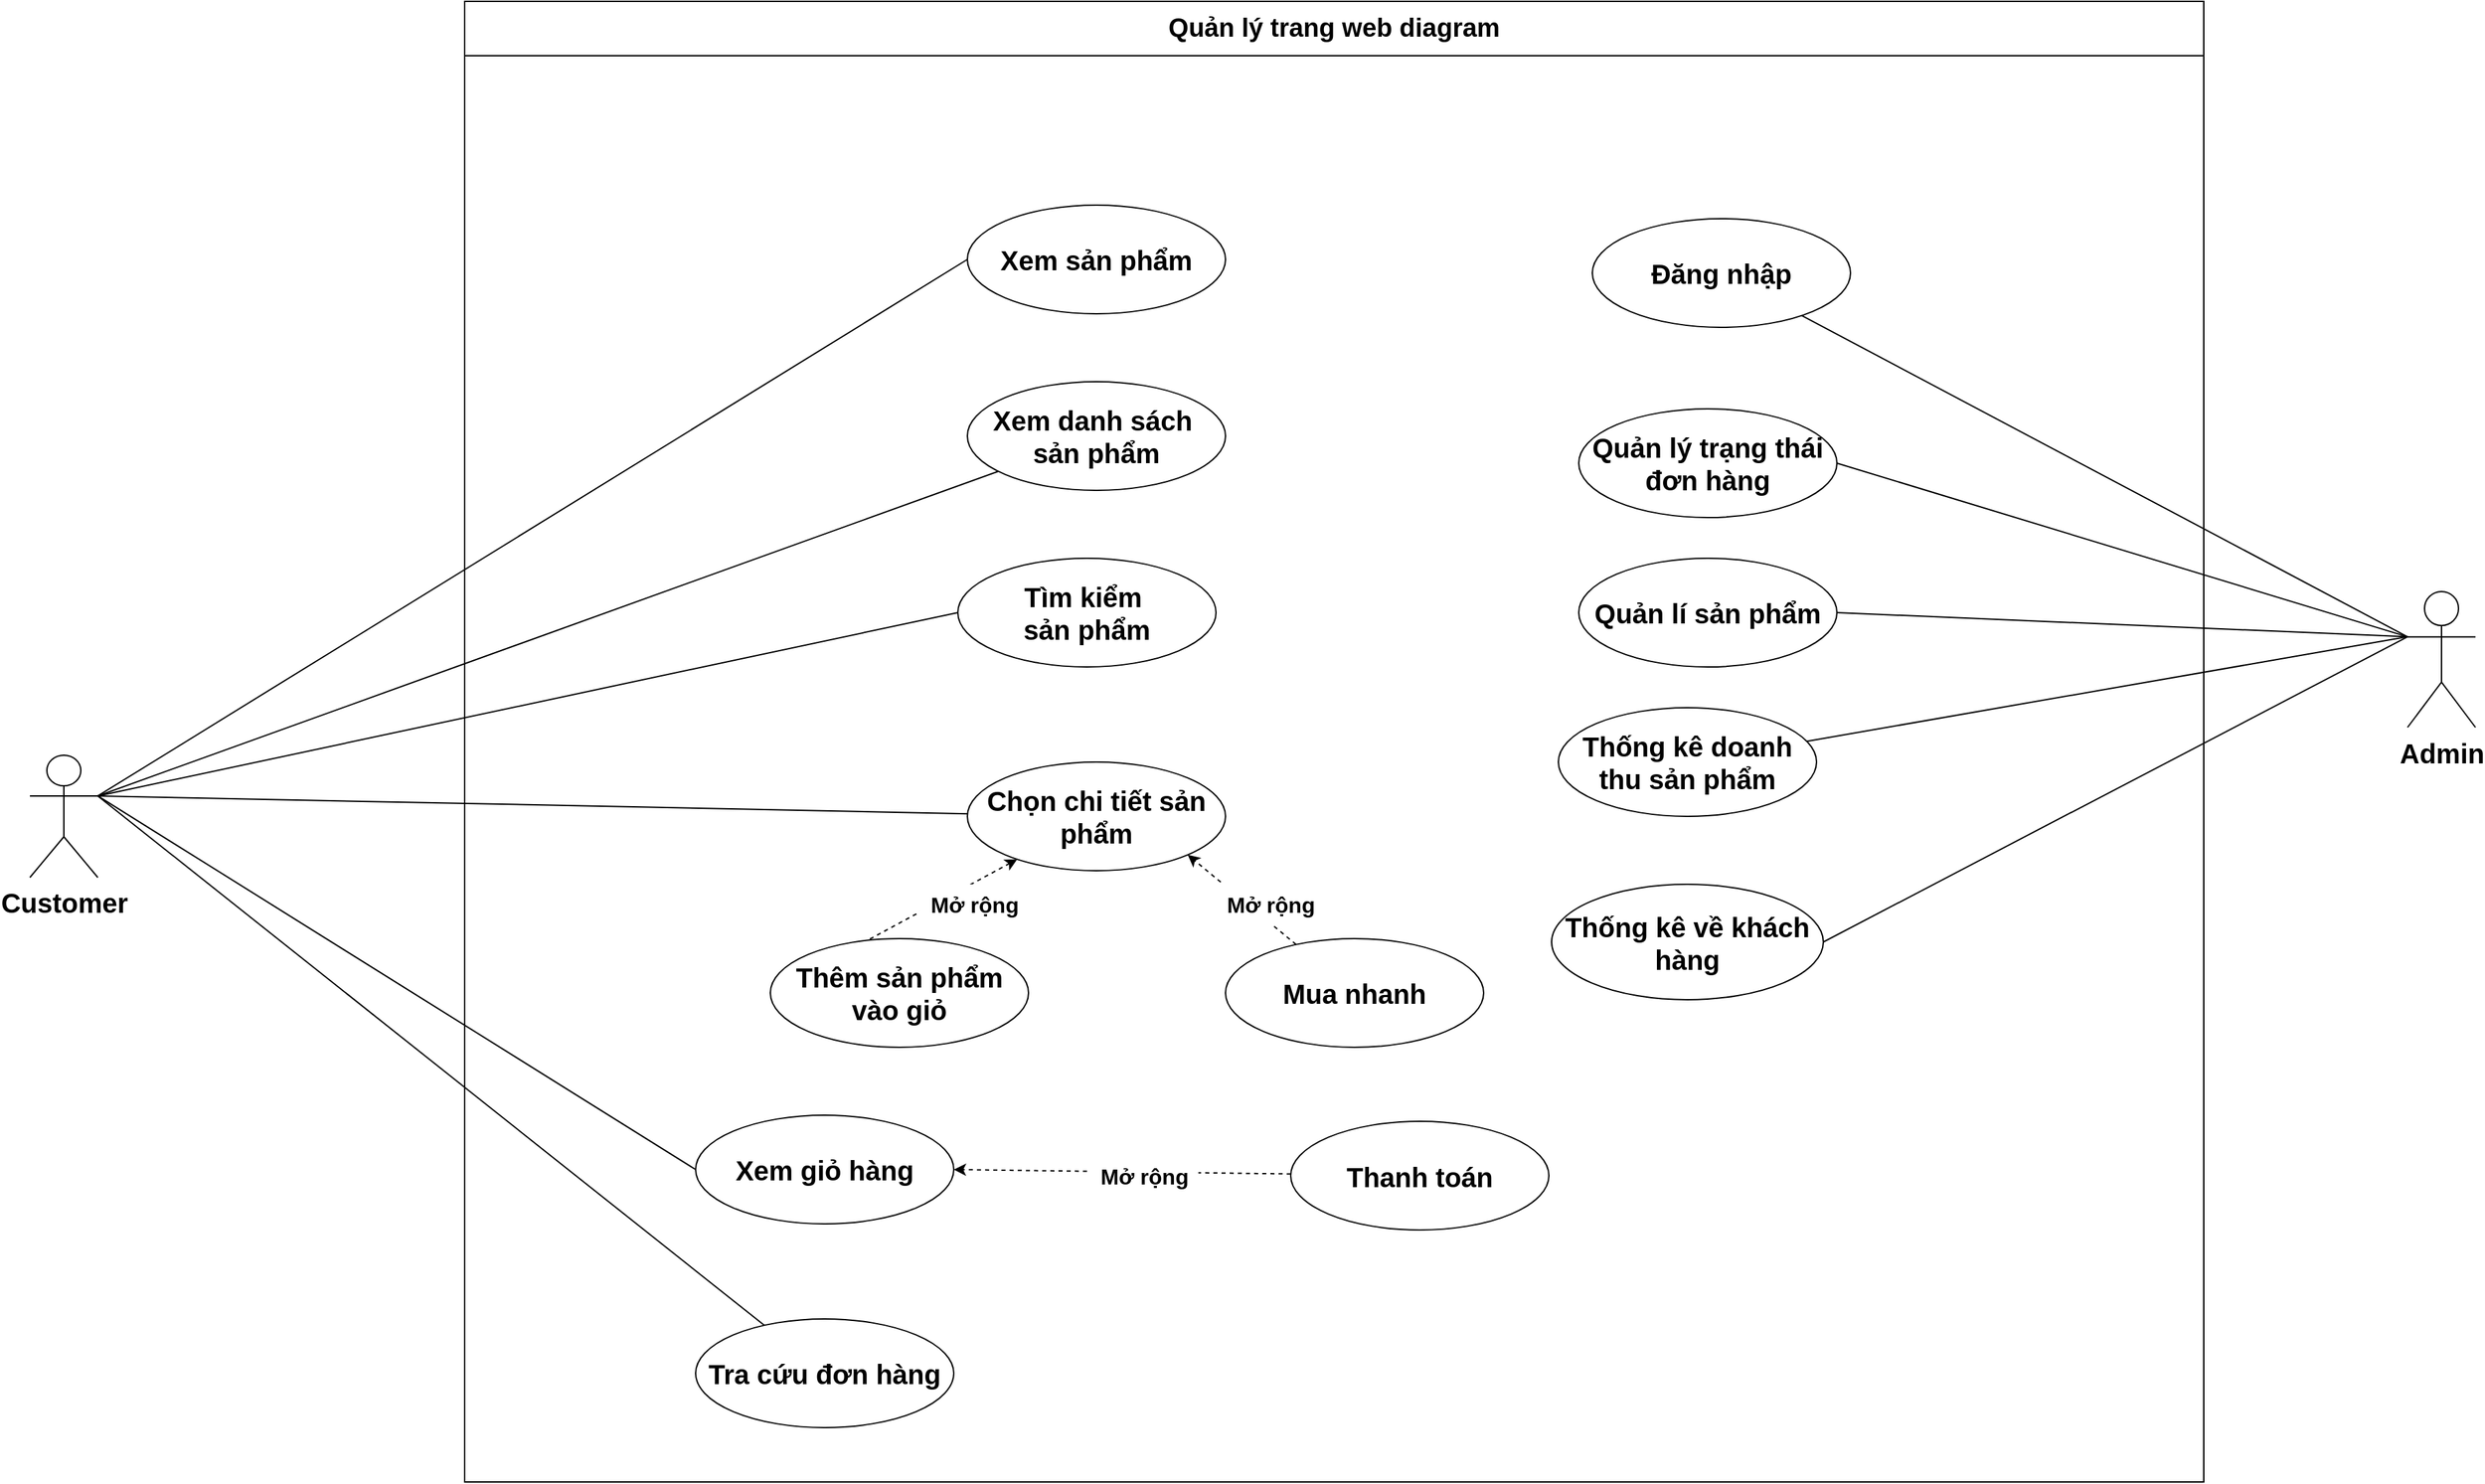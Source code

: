 <mxfile version="25.0.3">
  <diagram name="Trang-1" id="PiJlgUuzhlfEhxluszmG">
    <mxGraphModel grid="0" page="1" gridSize="10" guides="1" tooltips="1" connect="1" arrows="1" fold="1" pageScale="1" pageWidth="827" pageHeight="1169" math="0" shadow="0">
      <root>
        <mxCell id="0" />
        <mxCell id="1" parent="0" />
        <mxCell id="VXkHi4e3F3yyb0uFJbIr-1" value="&lt;font style=&quot;font-size: 19px;&quot;&gt;Quản lý trang web diagram&lt;/font&gt;" style="swimlane;whiteSpace=wrap;html=1;startSize=40;" vertex="1" parent="1">
          <mxGeometry x="-270" y="30" width="1280" height="1090" as="geometry" />
        </mxCell>
        <mxCell id="m_fwD8kqVEpU2vj8Kz9u-23" value="Xem sản phẩm" style="ellipse;whiteSpace=wrap;html=1;fontSize=20;fontStyle=1" vertex="1" parent="VXkHi4e3F3yyb0uFJbIr-1">
          <mxGeometry x="370" y="150" width="190" height="80" as="geometry" />
        </mxCell>
        <mxCell id="m_fwD8kqVEpU2vj8Kz9u-24" value="Tìm kiểm&amp;nbsp;&lt;div&gt;sản phẩm&lt;/div&gt;" style="ellipse;whiteSpace=wrap;html=1;fontSize=20;fontStyle=1" vertex="1" parent="VXkHi4e3F3yyb0uFJbIr-1">
          <mxGeometry x="363" y="410" width="190" height="80" as="geometry" />
        </mxCell>
        <mxCell id="m_fwD8kqVEpU2vj8Kz9u-35" value="Xem giỏ hàng" style="ellipse;whiteSpace=wrap;html=1;fontSize=20;fontStyle=1" vertex="1" parent="VXkHi4e3F3yyb0uFJbIr-1">
          <mxGeometry x="170" y="820" width="190" height="80" as="geometry" />
        </mxCell>
        <mxCell id="GaJn5lcIKUhCbn8n4YAa-7" style="rounded=0;orthogonalLoop=1;jettySize=auto;html=1;entryX=0;entryY=0.5;entryDx=0;entryDy=0;dashed=1;startArrow=classic;startFill=1;endArrow=none;endFill=0;" edge="1" parent="VXkHi4e3F3yyb0uFJbIr-1" source="m_fwD8kqVEpU2vj8Kz9u-41" target="m_fwD8kqVEpU2vj8Kz9u-139">
          <mxGeometry relative="1" as="geometry" />
        </mxCell>
        <mxCell id="m_fwD8kqVEpU2vj8Kz9u-41" value="Chọn chi tiết sản phẩm" style="ellipse;whiteSpace=wrap;html=1;fontSize=20;fontStyle=1" vertex="1" parent="VXkHi4e3F3yyb0uFJbIr-1">
          <mxGeometry x="370" y="560" width="190" height="80" as="geometry" />
        </mxCell>
        <mxCell id="VXkHi4e3F3yyb0uFJbIr-36" style="rounded=0;orthogonalLoop=1;jettySize=auto;html=1;entryX=1;entryY=0.5;entryDx=0;entryDy=0;dashed=1;startArrow=none;startFill=0;endArrow=classic;endFill=1;" edge="1" parent="VXkHi4e3F3yyb0uFJbIr-1" source="VXkHi4e3F3yyb0uFJbIr-33" target="m_fwD8kqVEpU2vj8Kz9u-35">
          <mxGeometry relative="1" as="geometry" />
        </mxCell>
        <mxCell id="VXkHi4e3F3yyb0uFJbIr-33" value="Thanh toán" style="ellipse;whiteSpace=wrap;html=1;fontSize=20;fontStyle=1" vertex="1" parent="VXkHi4e3F3yyb0uFJbIr-1">
          <mxGeometry x="608" y="824.5" width="190" height="80" as="geometry" />
        </mxCell>
        <mxCell id="m_fwD8kqVEpU2vj8Kz9u-139" value="Thêm sản phẩm vào giỏ" style="ellipse;whiteSpace=wrap;html=1;fontSize=20;fontStyle=1" vertex="1" parent="VXkHi4e3F3yyb0uFJbIr-1">
          <mxGeometry x="225" y="690" width="190" height="80" as="geometry" />
        </mxCell>
        <mxCell id="VXkHi4e3F3yyb0uFJbIr-64" value="Mở rộng" style="text;html=1;align=center;verticalAlign=middle;resizable=0;points=[];autosize=1;strokeColor=none;fillColor=default;rotation=0;fontSize=16;fontStyle=1" vertex="1" parent="VXkHi4e3F3yyb0uFJbIr-1">
          <mxGeometry x="460" y="849.5" width="80" height="30" as="geometry" />
        </mxCell>
        <mxCell id="VXkHi4e3F3yyb0uFJbIr-68" value="Mua nhanh" style="ellipse;whiteSpace=wrap;html=1;fontSize=20;fontStyle=1" vertex="1" parent="VXkHi4e3F3yyb0uFJbIr-1">
          <mxGeometry x="560" y="690" width="190" height="80" as="geometry" />
        </mxCell>
        <mxCell id="VXkHi4e3F3yyb0uFJbIr-70" value="Mở rộng" style="text;html=1;align=center;verticalAlign=middle;resizable=0;points=[];autosize=1;rotation=0;fontSize=16;fontStyle=1;fillColor=default;" vertex="1" parent="VXkHi4e3F3yyb0uFJbIr-1">
          <mxGeometry x="335" y="650" width="80" height="30" as="geometry" />
        </mxCell>
        <mxCell id="GaJn5lcIKUhCbn8n4YAa-8" style="rounded=0;orthogonalLoop=1;jettySize=auto;html=1;entryX=1;entryY=1;entryDx=0;entryDy=0;dashed=1;" edge="1" parent="VXkHi4e3F3yyb0uFJbIr-1" source="VXkHi4e3F3yyb0uFJbIr-68" target="m_fwD8kqVEpU2vj8Kz9u-41">
          <mxGeometry relative="1" as="geometry" />
        </mxCell>
        <mxCell id="VXkHi4e3F3yyb0uFJbIr-42" value="Mở rộng" style="text;html=1;align=center;verticalAlign=middle;resizable=0;points=[];autosize=1;rotation=0;fontSize=16;fontStyle=1;fillColor=default;" vertex="1" parent="VXkHi4e3F3yyb0uFJbIr-1">
          <mxGeometry x="553" y="650" width="80" height="30" as="geometry" />
        </mxCell>
        <mxCell id="uYAhP7zSbkE0rR2Eg9GE-35" value="Xem danh sách&amp;nbsp;&lt;div&gt;sản phẩm&lt;/div&gt;" style="ellipse;whiteSpace=wrap;html=1;fontSize=20;fontStyle=1" vertex="1" parent="VXkHi4e3F3yyb0uFJbIr-1">
          <mxGeometry x="370" y="280" width="190" height="80" as="geometry" />
        </mxCell>
        <mxCell id="GaJn5lcIKUhCbn8n4YAa-1" value="Quản lý trạng thái đơn hàng" style="ellipse;whiteSpace=wrap;html=1;fontSize=20;fontStyle=1" vertex="1" parent="VXkHi4e3F3yyb0uFJbIr-1">
          <mxGeometry x="820" y="300" width="190" height="80" as="geometry" />
        </mxCell>
        <mxCell id="GaJn5lcIKUhCbn8n4YAa-2" value="Quản lí sản phẩm" style="ellipse;whiteSpace=wrap;html=1;fontSize=20;fontStyle=1" vertex="1" parent="VXkHi4e3F3yyb0uFJbIr-1">
          <mxGeometry x="820" y="410" width="190" height="80" as="geometry" />
        </mxCell>
        <mxCell id="GaJn5lcIKUhCbn8n4YAa-43" value="Thống kê doanh thu sản phẩm" style="ellipse;whiteSpace=wrap;html=1;fontSize=20;fontStyle=1" vertex="1" parent="VXkHi4e3F3yyb0uFJbIr-1">
          <mxGeometry x="805" y="520" width="190" height="80" as="geometry" />
        </mxCell>
        <mxCell id="fhCBRZWkgUbuRFq7Ncer-1" value="Thống kê về khách hàng" style="ellipse;whiteSpace=wrap;html=1;fontSize=20;fontStyle=1" vertex="1" parent="VXkHi4e3F3yyb0uFJbIr-1">
          <mxGeometry x="800" y="650" width="200" height="85" as="geometry" />
        </mxCell>
        <mxCell id="YxZkF-ZhL1zQ38iFURQe-1" value="Admin" style="shape=umlActor;verticalLabelPosition=bottom;verticalAlign=top;html=1;outlineConnect=0;fontSize=20;fontStyle=1;" vertex="1" parent="VXkHi4e3F3yyb0uFJbIr-1">
          <mxGeometry x="1430" y="434.5" width="50" height="100" as="geometry" />
        </mxCell>
        <mxCell id="YxZkF-ZhL1zQ38iFURQe-3" value="" style="endArrow=none;html=1;rounded=0;entryX=0;entryY=0.333;entryDx=0;entryDy=0;entryPerimeter=0;exitX=1;exitY=0.5;exitDx=0;exitDy=0;" edge="1" parent="VXkHi4e3F3yyb0uFJbIr-1" source="GaJn5lcIKUhCbn8n4YAa-1" target="YxZkF-ZhL1zQ38iFURQe-1">
          <mxGeometry width="50" height="50" relative="1" as="geometry">
            <mxPoint x="1230" y="734.5" as="sourcePoint" />
            <mxPoint x="1280" y="684.5" as="targetPoint" />
          </mxGeometry>
        </mxCell>
        <mxCell id="YxZkF-ZhL1zQ38iFURQe-4" value="" style="endArrow=none;html=1;rounded=0;exitX=1;exitY=0.5;exitDx=0;exitDy=0;entryX=0;entryY=0.333;entryDx=0;entryDy=0;entryPerimeter=0;" edge="1" parent="VXkHi4e3F3yyb0uFJbIr-1" source="GaJn5lcIKUhCbn8n4YAa-2" target="YxZkF-ZhL1zQ38iFURQe-1">
          <mxGeometry width="50" height="50" relative="1" as="geometry">
            <mxPoint x="1230" y="734.5" as="sourcePoint" />
            <mxPoint x="1730" y="814.5" as="targetPoint" />
          </mxGeometry>
        </mxCell>
        <mxCell id="GaJn5lcIKUhCbn8n4YAa-44" style="rounded=0;orthogonalLoop=1;jettySize=auto;html=1;endArrow=none;endFill=0;entryX=0;entryY=0.333;entryDx=0;entryDy=0;entryPerimeter=0;" edge="1" parent="VXkHi4e3F3yyb0uFJbIr-1" source="GaJn5lcIKUhCbn8n4YAa-43" target="YxZkF-ZhL1zQ38iFURQe-1">
          <mxGeometry relative="1" as="geometry">
            <mxPoint x="1870" y="464.5" as="targetPoint" />
          </mxGeometry>
        </mxCell>
        <mxCell id="fhCBRZWkgUbuRFq7Ncer-3" value="" style="endArrow=none;html=1;rounded=0;exitX=1;exitY=0.5;exitDx=0;exitDy=0;entryX=0;entryY=0.333;entryDx=0;entryDy=0;entryPerimeter=0;" edge="1" parent="VXkHi4e3F3yyb0uFJbIr-1" source="fhCBRZWkgUbuRFq7Ncer-1" target="YxZkF-ZhL1zQ38iFURQe-1">
          <mxGeometry width="50" height="50" relative="1" as="geometry">
            <mxPoint x="1130" y="964.5" as="sourcePoint" />
            <mxPoint x="1490" y="494.5" as="targetPoint" />
          </mxGeometry>
        </mxCell>
        <mxCell id="CyKqMRvc7fFYVCE5T-HV-1" value="Đăng nhập" style="ellipse;whiteSpace=wrap;html=1;fontSize=20;fontStyle=1" vertex="1" parent="VXkHi4e3F3yyb0uFJbIr-1">
          <mxGeometry x="830" y="160" width="190" height="80" as="geometry" />
        </mxCell>
        <mxCell id="CyKqMRvc7fFYVCE5T-HV-2" style="rounded=0;orthogonalLoop=1;jettySize=auto;html=1;entryX=0;entryY=0.333;entryDx=0;entryDy=0;entryPerimeter=0;endArrow=none;endFill=0;" edge="1" parent="VXkHi4e3F3yyb0uFJbIr-1" source="CyKqMRvc7fFYVCE5T-HV-1" target="YxZkF-ZhL1zQ38iFURQe-1">
          <mxGeometry relative="1" as="geometry" />
        </mxCell>
        <mxCell id="eD0egnGwbUvwMFuqVgXY-1" value="Tra cứu đơn hàng" style="ellipse;whiteSpace=wrap;html=1;fontSize=20;fontStyle=1" vertex="1" parent="VXkHi4e3F3yyb0uFJbIr-1">
          <mxGeometry x="170" y="970" width="190" height="80" as="geometry" />
        </mxCell>
        <mxCell id="m_fwD8kqVEpU2vj8Kz9u-4" value="Customer" style="shape=umlActor;verticalLabelPosition=bottom;verticalAlign=top;html=1;outlineConnect=0;fontSize=20;fontStyle=1" vertex="1" parent="1">
          <mxGeometry x="-590" y="585" width="50" height="90" as="geometry" />
        </mxCell>
        <mxCell id="m_fwD8kqVEpU2vj8Kz9u-26" value="" style="endArrow=none;html=1;rounded=0;entryX=0;entryY=0.5;entryDx=0;entryDy=0;exitX=1;exitY=0.333;exitDx=0;exitDy=0;exitPerimeter=0;" edge="1" parent="1" source="m_fwD8kqVEpU2vj8Kz9u-4" target="m_fwD8kqVEpU2vj8Kz9u-23">
          <mxGeometry width="50" height="50" relative="1" as="geometry">
            <mxPoint x="-290" y="630" as="sourcePoint" />
            <mxPoint x="-240" y="580" as="targetPoint" />
          </mxGeometry>
        </mxCell>
        <mxCell id="m_fwD8kqVEpU2vj8Kz9u-27" value="" style="endArrow=none;html=1;rounded=0;entryX=0;entryY=0.5;entryDx=0;entryDy=0;exitX=1;exitY=0.333;exitDx=0;exitDy=0;exitPerimeter=0;" edge="1" parent="1" source="m_fwD8kqVEpU2vj8Kz9u-4" target="m_fwD8kqVEpU2vj8Kz9u-24">
          <mxGeometry width="50" height="50" relative="1" as="geometry">
            <mxPoint x="-470" y="555" as="sourcePoint" />
            <mxPoint x="214" y="460" as="targetPoint" />
          </mxGeometry>
        </mxCell>
        <mxCell id="m_fwD8kqVEpU2vj8Kz9u-47" value="" style="endArrow=none;html=1;rounded=0;entryX=0;entryY=0.5;entryDx=0;entryDy=0;exitX=1;exitY=0.333;exitDx=0;exitDy=0;exitPerimeter=0;" edge="1" parent="1" source="m_fwD8kqVEpU2vj8Kz9u-4" target="m_fwD8kqVEpU2vj8Kz9u-35">
          <mxGeometry width="50" height="50" relative="1" as="geometry">
            <mxPoint x="-530" y="620" as="sourcePoint" />
            <mxPoint x="240" y="910" as="targetPoint" />
          </mxGeometry>
        </mxCell>
        <mxCell id="GaJn5lcIKUhCbn8n4YAa-6" style="rounded=0;orthogonalLoop=1;jettySize=auto;html=1;entryX=1;entryY=0.333;entryDx=0;entryDy=0;entryPerimeter=0;endArrow=none;endFill=0;" edge="1" parent="1" source="m_fwD8kqVEpU2vj8Kz9u-41" target="m_fwD8kqVEpU2vj8Kz9u-4">
          <mxGeometry relative="1" as="geometry" />
        </mxCell>
        <mxCell id="uYAhP7zSbkE0rR2Eg9GE-36" style="rounded=0;orthogonalLoop=1;jettySize=auto;html=1;entryX=1;entryY=0.333;entryDx=0;entryDy=0;entryPerimeter=0;endArrow=none;endFill=0;" edge="1" parent="1" source="uYAhP7zSbkE0rR2Eg9GE-35" target="m_fwD8kqVEpU2vj8Kz9u-4">
          <mxGeometry relative="1" as="geometry" />
        </mxCell>
        <mxCell id="eD0egnGwbUvwMFuqVgXY-2" style="rounded=0;orthogonalLoop=1;jettySize=auto;html=1;entryX=1;entryY=0.333;entryDx=0;entryDy=0;entryPerimeter=0;endArrow=none;endFill=0;" edge="1" parent="1" source="eD0egnGwbUvwMFuqVgXY-1" target="m_fwD8kqVEpU2vj8Kz9u-4">
          <mxGeometry relative="1" as="geometry" />
        </mxCell>
      </root>
    </mxGraphModel>
  </diagram>
</mxfile>
